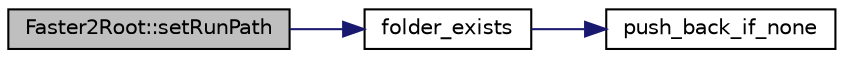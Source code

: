 digraph "Faster2Root::setRunPath"
{
 // LATEX_PDF_SIZE
  edge [fontname="Helvetica",fontsize="10",labelfontname="Helvetica",labelfontsize="10"];
  node [fontname="Helvetica",fontsize="10",shape=record];
  rankdir="LR";
  Node1 [label="Faster2Root::setRunPath",height=0.2,width=0.4,color="black", fillcolor="grey75", style="filled", fontcolor="black",tooltip=" "];
  Node1 -> Node2 [color="midnightblue",fontsize="10",style="solid",fontname="Helvetica"];
  Node2 [label="folder_exists",height=0.2,width=0.4,color="black", fillcolor="white", style="filled",URL="$files__functions_8hpp.html#a6d7a6f0ccbecfe41730c211f472cfcb3",tooltip=" "];
  Node2 -> Node3 [color="midnightblue",fontsize="10",style="solid",fontname="Helvetica"];
  Node3 [label="push_back_if_none",height=0.2,width=0.4,color="black", fillcolor="white", style="filled",URL="$files__functions_8hpp.html#a4a072faccd444b8907dffd96e6211461",tooltip=" "];
}
